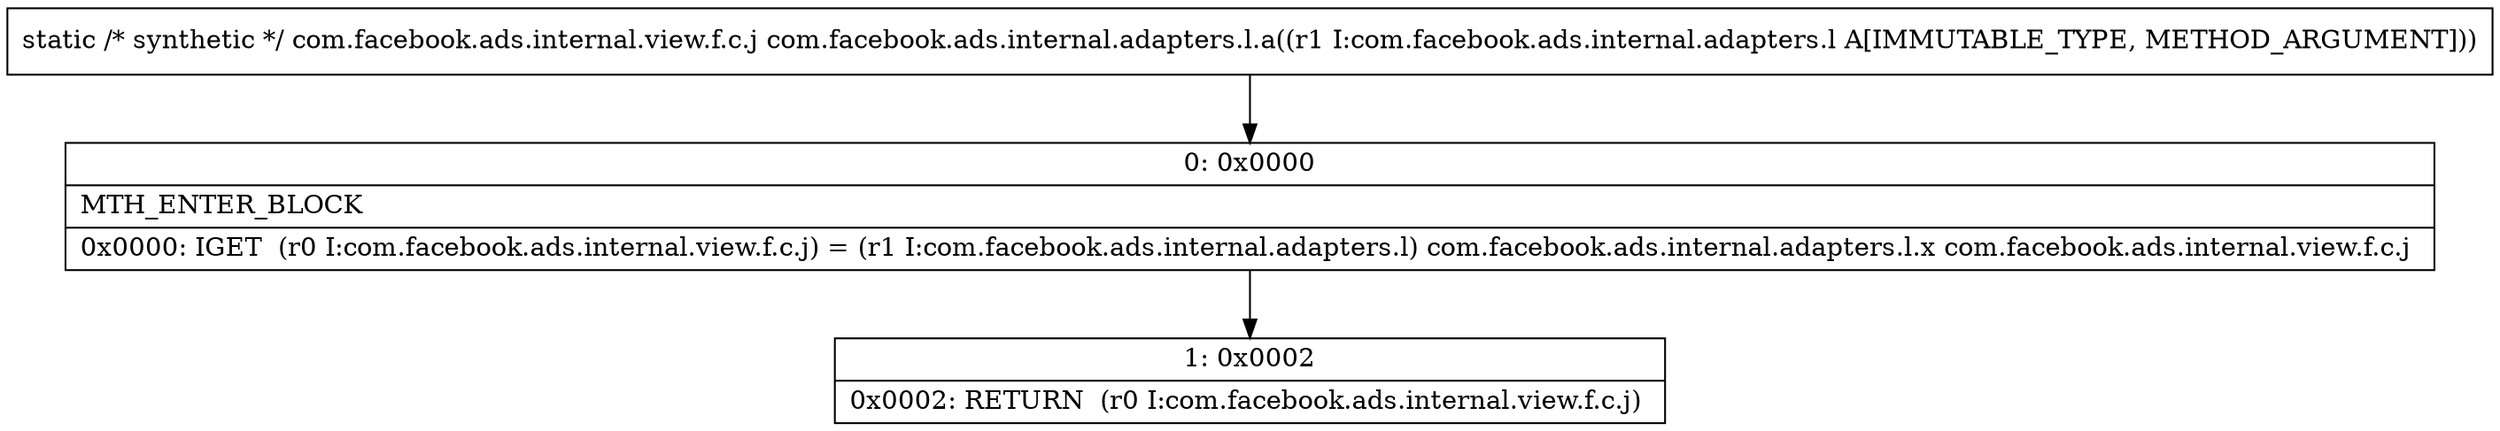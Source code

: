 digraph "CFG forcom.facebook.ads.internal.adapters.l.a(Lcom\/facebook\/ads\/internal\/adapters\/l;)Lcom\/facebook\/ads\/internal\/view\/f\/c\/j;" {
Node_0 [shape=record,label="{0\:\ 0x0000|MTH_ENTER_BLOCK\l|0x0000: IGET  (r0 I:com.facebook.ads.internal.view.f.c.j) = (r1 I:com.facebook.ads.internal.adapters.l) com.facebook.ads.internal.adapters.l.x com.facebook.ads.internal.view.f.c.j \l}"];
Node_1 [shape=record,label="{1\:\ 0x0002|0x0002: RETURN  (r0 I:com.facebook.ads.internal.view.f.c.j) \l}"];
MethodNode[shape=record,label="{static \/* synthetic *\/ com.facebook.ads.internal.view.f.c.j com.facebook.ads.internal.adapters.l.a((r1 I:com.facebook.ads.internal.adapters.l A[IMMUTABLE_TYPE, METHOD_ARGUMENT])) }"];
MethodNode -> Node_0;
Node_0 -> Node_1;
}

